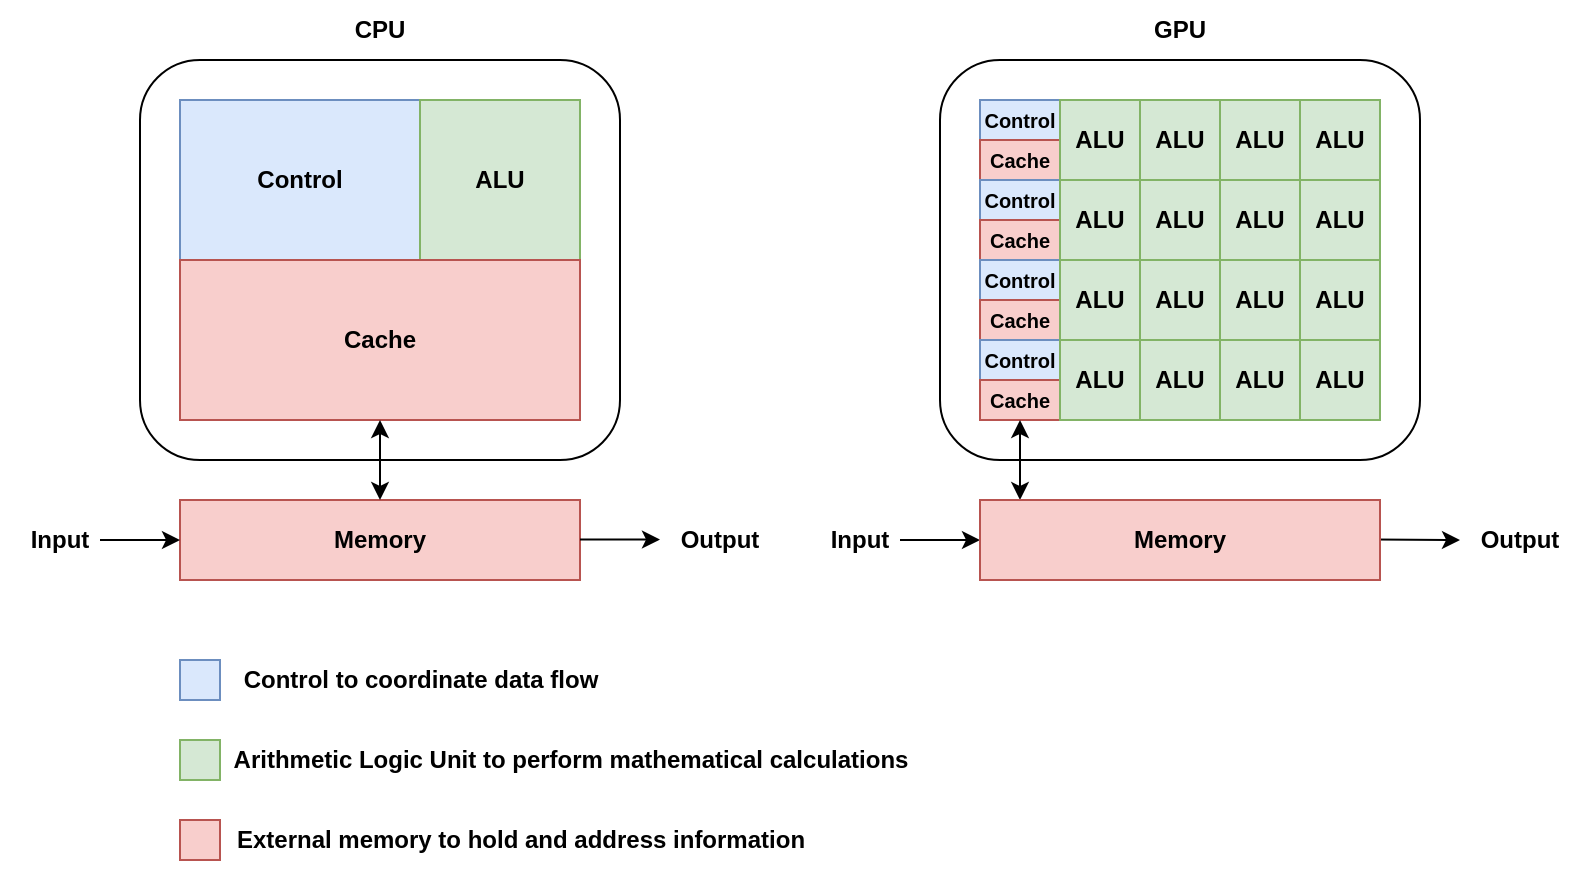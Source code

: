 <mxfile scale="1" border="0" version="24.8.6">
  <diagram name="Página-1" id="ilp7mHfwrO73dOF31KgT">
    <mxGraphModel dx="1393" dy="1970" grid="1" gridSize="10" guides="1" tooltips="1" connect="1" arrows="1" fold="1" page="1" pageScale="1" pageWidth="827" pageHeight="1169" math="0" shadow="0">
      <root>
        <mxCell id="0" />
        <mxCell id="1" parent="0" />
        <mxCell id="KaNqZSaCrleQxw4QFXzz-50" value="" style="rounded=1;whiteSpace=wrap;html=1;fillColor=none;" parent="1" vertex="1">
          <mxGeometry x="100" y="20" width="240" height="200" as="geometry" />
        </mxCell>
        <mxCell id="KaNqZSaCrleQxw4QFXzz-51" value="&lt;b&gt;Control&lt;/b&gt;" style="rounded=0;whiteSpace=wrap;html=1;fillColor=#dae8fc;strokeColor=#6c8ebf;" parent="1" vertex="1">
          <mxGeometry x="120" y="40" width="120" height="80" as="geometry" />
        </mxCell>
        <mxCell id="KaNqZSaCrleQxw4QFXzz-52" value="&lt;b&gt;ALU&lt;/b&gt;" style="rounded=0;whiteSpace=wrap;html=1;fillColor=#d5e8d4;strokeColor=#82b366;" parent="1" vertex="1">
          <mxGeometry x="240" y="40" width="80" height="80" as="geometry" />
        </mxCell>
        <mxCell id="KaNqZSaCrleQxw4QFXzz-53" value="&lt;b&gt;Cache&lt;/b&gt;" style="rounded=0;whiteSpace=wrap;html=1;fillColor=#f8cecc;strokeColor=#b85450;" parent="1" vertex="1">
          <mxGeometry x="120" y="120" width="200" height="80" as="geometry" />
        </mxCell>
        <mxCell id="KaNqZSaCrleQxw4QFXzz-54" value="&lt;b&gt;Memory&lt;/b&gt;" style="rounded=0;whiteSpace=wrap;html=1;fillColor=#f8cecc;strokeColor=#b85450;" parent="1" vertex="1">
          <mxGeometry x="120" y="240" width="200" height="40" as="geometry" />
        </mxCell>
        <mxCell id="KaNqZSaCrleQxw4QFXzz-55" value="" style="endArrow=classic;startArrow=classic;html=1;rounded=0;exitX=0.5;exitY=0;exitDx=0;exitDy=0;" parent="1" source="KaNqZSaCrleQxw4QFXzz-54" edge="1">
          <mxGeometry width="50" height="50" relative="1" as="geometry">
            <mxPoint x="170" y="250" as="sourcePoint" />
            <mxPoint x="220" y="200" as="targetPoint" />
          </mxGeometry>
        </mxCell>
        <mxCell id="KaNqZSaCrleQxw4QFXzz-56" value="" style="endArrow=classic;html=1;rounded=0;" parent="1" edge="1">
          <mxGeometry width="50" height="50" relative="1" as="geometry">
            <mxPoint x="80" y="260" as="sourcePoint" />
            <mxPoint x="120" y="260" as="targetPoint" />
          </mxGeometry>
        </mxCell>
        <mxCell id="KaNqZSaCrleQxw4QFXzz-57" value="" style="endArrow=classic;html=1;rounded=0;" parent="1" edge="1">
          <mxGeometry width="50" height="50" relative="1" as="geometry">
            <mxPoint x="320" y="259.76" as="sourcePoint" />
            <mxPoint x="360" y="259.76" as="targetPoint" />
          </mxGeometry>
        </mxCell>
        <mxCell id="KaNqZSaCrleQxw4QFXzz-58" value="&lt;b style=&quot;font-size: 10px;&quot;&gt;&lt;font style=&quot;font-size: 10px;&quot;&gt;Control&lt;/font&gt;&lt;/b&gt;" style="rounded=0;whiteSpace=wrap;html=1;fillColor=#dae8fc;strokeColor=#6c8ebf;fontSize=10;" parent="1" vertex="1">
          <mxGeometry x="520" y="40" width="40" height="20" as="geometry" />
        </mxCell>
        <mxCell id="KaNqZSaCrleQxw4QFXzz-59" value="&lt;b style=&quot;font-size: 10px;&quot;&gt;&lt;font style=&quot;font-size: 10px;&quot;&gt;Cache&lt;/font&gt;&lt;/b&gt;" style="rounded=0;whiteSpace=wrap;html=1;fillColor=#f8cecc;strokeColor=#b85450;fontSize=10;" parent="1" vertex="1">
          <mxGeometry x="520" y="60" width="40" height="20" as="geometry" />
        </mxCell>
        <mxCell id="KaNqZSaCrleQxw4QFXzz-60" value="&lt;b style=&quot;font-size: 10px;&quot;&gt;Control&lt;/b&gt;" style="rounded=0;whiteSpace=wrap;html=1;fillColor=#dae8fc;strokeColor=#6c8ebf;fontSize=10;" parent="1" vertex="1">
          <mxGeometry x="520" y="80" width="40" height="20" as="geometry" />
        </mxCell>
        <mxCell id="KaNqZSaCrleQxw4QFXzz-61" value="&lt;b style=&quot;font-size: 10px;&quot;&gt;Cache&lt;/b&gt;" style="rounded=0;whiteSpace=wrap;html=1;fillColor=#f8cecc;strokeColor=#b85450;fontSize=10;" parent="1" vertex="1">
          <mxGeometry x="520" y="100" width="40" height="20" as="geometry" />
        </mxCell>
        <mxCell id="KaNqZSaCrleQxw4QFXzz-62" value="&lt;b style=&quot;font-size: 10px;&quot;&gt;Control&lt;/b&gt;" style="rounded=0;whiteSpace=wrap;html=1;fillColor=#dae8fc;strokeColor=#6c8ebf;fontSize=10;" parent="1" vertex="1">
          <mxGeometry x="520" y="120" width="40" height="20" as="geometry" />
        </mxCell>
        <mxCell id="KaNqZSaCrleQxw4QFXzz-63" value="&lt;b style=&quot;font-size: 10px;&quot;&gt;Cache&lt;/b&gt;" style="rounded=0;whiteSpace=wrap;html=1;fillColor=#f8cecc;strokeColor=#b85450;fontSize=10;" parent="1" vertex="1">
          <mxGeometry x="520" y="140" width="40" height="20" as="geometry" />
        </mxCell>
        <mxCell id="KaNqZSaCrleQxw4QFXzz-64" value="&lt;b style=&quot;font-size: 10px;&quot;&gt;Control&lt;/b&gt;" style="rounded=0;whiteSpace=wrap;html=1;fillColor=#dae8fc;strokeColor=#6c8ebf;fontSize=10;" parent="1" vertex="1">
          <mxGeometry x="520" y="160" width="40" height="20" as="geometry" />
        </mxCell>
        <mxCell id="KaNqZSaCrleQxw4QFXzz-65" value="&lt;b style=&quot;font-size: 10px;&quot;&gt;Cache&lt;/b&gt;" style="rounded=0;whiteSpace=wrap;html=1;fillColor=#f8cecc;strokeColor=#b85450;fontSize=10;" parent="1" vertex="1">
          <mxGeometry x="520" y="180" width="40" height="20" as="geometry" />
        </mxCell>
        <mxCell id="KaNqZSaCrleQxw4QFXzz-66" value="" style="endArrow=classic;startArrow=classic;html=1;rounded=0;exitX=0.5;exitY=0;exitDx=0;exitDy=0;entryX=0.5;entryY=1;entryDx=0;entryDy=0;" parent="1" target="KaNqZSaCrleQxw4QFXzz-65" edge="1">
          <mxGeometry width="50" height="50" relative="1" as="geometry">
            <mxPoint x="540" y="240.0" as="sourcePoint" />
            <mxPoint x="620" y="200" as="targetPoint" />
          </mxGeometry>
        </mxCell>
        <mxCell id="KaNqZSaCrleQxw4QFXzz-67" value="" style="endArrow=classic;html=1;rounded=0;" parent="1" edge="1">
          <mxGeometry width="50" height="50" relative="1" as="geometry">
            <mxPoint x="480" y="260" as="sourcePoint" />
            <mxPoint x="520" y="260" as="targetPoint" />
          </mxGeometry>
        </mxCell>
        <mxCell id="KaNqZSaCrleQxw4QFXzz-68" value="" style="endArrow=classic;html=1;rounded=0;" parent="1" edge="1">
          <mxGeometry width="50" height="50" relative="1" as="geometry">
            <mxPoint x="700" y="259.66" as="sourcePoint" />
            <mxPoint x="760" y="260" as="targetPoint" />
          </mxGeometry>
        </mxCell>
        <mxCell id="KaNqZSaCrleQxw4QFXzz-69" value="&lt;b&gt;Memory&lt;/b&gt;" style="rounded=0;whiteSpace=wrap;html=1;fillColor=#f8cecc;strokeColor=#b85450;" parent="1" vertex="1">
          <mxGeometry x="520" y="240" width="200" height="40" as="geometry" />
        </mxCell>
        <mxCell id="KaNqZSaCrleQxw4QFXzz-70" value="&lt;b&gt;ALU&lt;/b&gt;" style="rounded=0;whiteSpace=wrap;html=1;fillColor=#d5e8d4;strokeColor=#82b366;" parent="1" vertex="1">
          <mxGeometry x="560" y="40" width="40" height="40" as="geometry" />
        </mxCell>
        <mxCell id="KaNqZSaCrleQxw4QFXzz-71" value="&lt;b&gt;ALU&lt;/b&gt;" style="rounded=0;whiteSpace=wrap;html=1;fillColor=#d5e8d4;strokeColor=#82b366;" parent="1" vertex="1">
          <mxGeometry x="560" y="80" width="40" height="40" as="geometry" />
        </mxCell>
        <mxCell id="KaNqZSaCrleQxw4QFXzz-72" value="&lt;b&gt;ALU&lt;/b&gt;" style="rounded=0;whiteSpace=wrap;html=1;fillColor=#d5e8d4;strokeColor=#82b366;" parent="1" vertex="1">
          <mxGeometry x="560" y="120" width="40" height="40" as="geometry" />
        </mxCell>
        <mxCell id="KaNqZSaCrleQxw4QFXzz-73" value="&lt;b&gt;ALU&lt;/b&gt;" style="rounded=0;whiteSpace=wrap;html=1;fillColor=#d5e8d4;strokeColor=#82b366;" parent="1" vertex="1">
          <mxGeometry x="560" y="160" width="40" height="40" as="geometry" />
        </mxCell>
        <mxCell id="KaNqZSaCrleQxw4QFXzz-74" value="&lt;b&gt;CPU&lt;/b&gt;" style="text;html=1;align=center;verticalAlign=middle;whiteSpace=wrap;rounded=0;" parent="1" vertex="1">
          <mxGeometry x="190" y="-10" width="60" height="30" as="geometry" />
        </mxCell>
        <mxCell id="KaNqZSaCrleQxw4QFXzz-75" value="&lt;b&gt;GPU&lt;/b&gt;" style="text;html=1;align=center;verticalAlign=middle;whiteSpace=wrap;rounded=0;" parent="1" vertex="1">
          <mxGeometry x="590" y="-10" width="60" height="30" as="geometry" />
        </mxCell>
        <mxCell id="KaNqZSaCrleQxw4QFXzz-76" value="&lt;b&gt;Input&lt;/b&gt;" style="text;html=1;align=center;verticalAlign=middle;whiteSpace=wrap;rounded=0;" parent="1" vertex="1">
          <mxGeometry x="30" y="245" width="60" height="30" as="geometry" />
        </mxCell>
        <mxCell id="KaNqZSaCrleQxw4QFXzz-77" value="&lt;b&gt;Output&lt;/b&gt;" style="text;html=1;align=center;verticalAlign=middle;whiteSpace=wrap;rounded=0;" parent="1" vertex="1">
          <mxGeometry x="360" y="245" width="60" height="30" as="geometry" />
        </mxCell>
        <mxCell id="KaNqZSaCrleQxw4QFXzz-78" value="&lt;b&gt;Input&lt;/b&gt;" style="text;html=1;align=center;verticalAlign=middle;whiteSpace=wrap;rounded=0;" parent="1" vertex="1">
          <mxGeometry x="430" y="245" width="60" height="30" as="geometry" />
        </mxCell>
        <mxCell id="KaNqZSaCrleQxw4QFXzz-79" value="&lt;b&gt;Output&lt;/b&gt;" style="text;html=1;align=center;verticalAlign=middle;whiteSpace=wrap;rounded=0;" parent="1" vertex="1">
          <mxGeometry x="760" y="245" width="60" height="30" as="geometry" />
        </mxCell>
        <mxCell id="KaNqZSaCrleQxw4QFXzz-80" value="&lt;b&gt;ALU&lt;/b&gt;" style="rounded=0;whiteSpace=wrap;html=1;fillColor=#d5e8d4;strokeColor=#82b366;" parent="1" vertex="1">
          <mxGeometry x="600" y="40" width="40" height="40" as="geometry" />
        </mxCell>
        <mxCell id="KaNqZSaCrleQxw4QFXzz-81" value="&lt;b&gt;ALU&lt;/b&gt;" style="rounded=0;whiteSpace=wrap;html=1;fillColor=#d5e8d4;strokeColor=#82b366;" parent="1" vertex="1">
          <mxGeometry x="640" y="40" width="40" height="40" as="geometry" />
        </mxCell>
        <mxCell id="KaNqZSaCrleQxw4QFXzz-82" value="&lt;b&gt;ALU&lt;/b&gt;" style="rounded=0;whiteSpace=wrap;html=1;fillColor=#d5e8d4;strokeColor=#82b366;" parent="1" vertex="1">
          <mxGeometry x="680" y="40" width="40" height="40" as="geometry" />
        </mxCell>
        <mxCell id="KaNqZSaCrleQxw4QFXzz-83" value="&lt;b&gt;ALU&lt;/b&gt;" style="rounded=0;whiteSpace=wrap;html=1;fillColor=#d5e8d4;strokeColor=#82b366;" parent="1" vertex="1">
          <mxGeometry x="600" y="80" width="40" height="40" as="geometry" />
        </mxCell>
        <mxCell id="KaNqZSaCrleQxw4QFXzz-84" value="&lt;b&gt;ALU&lt;/b&gt;" style="rounded=0;whiteSpace=wrap;html=1;fillColor=#d5e8d4;strokeColor=#82b366;" parent="1" vertex="1">
          <mxGeometry x="640" y="80" width="40" height="40" as="geometry" />
        </mxCell>
        <mxCell id="KaNqZSaCrleQxw4QFXzz-85" value="&lt;b&gt;ALU&lt;/b&gt;" style="rounded=0;whiteSpace=wrap;html=1;fillColor=#d5e8d4;strokeColor=#82b366;" parent="1" vertex="1">
          <mxGeometry x="680" y="80" width="40" height="40" as="geometry" />
        </mxCell>
        <mxCell id="KaNqZSaCrleQxw4QFXzz-86" value="&lt;b&gt;ALU&lt;/b&gt;" style="rounded=0;whiteSpace=wrap;html=1;fillColor=#d5e8d4;strokeColor=#82b366;" parent="1" vertex="1">
          <mxGeometry x="600" y="120" width="40" height="40" as="geometry" />
        </mxCell>
        <mxCell id="KaNqZSaCrleQxw4QFXzz-87" value="&lt;b&gt;ALU&lt;/b&gt;" style="rounded=0;whiteSpace=wrap;html=1;fillColor=#d5e8d4;strokeColor=#82b366;" parent="1" vertex="1">
          <mxGeometry x="600" y="160" width="40" height="40" as="geometry" />
        </mxCell>
        <mxCell id="KaNqZSaCrleQxw4QFXzz-88" value="&lt;b&gt;ALU&lt;/b&gt;" style="rounded=0;whiteSpace=wrap;html=1;fillColor=#d5e8d4;strokeColor=#82b366;" parent="1" vertex="1">
          <mxGeometry x="640" y="120" width="40" height="40" as="geometry" />
        </mxCell>
        <mxCell id="KaNqZSaCrleQxw4QFXzz-89" value="&lt;b&gt;ALU&lt;/b&gt;" style="rounded=0;whiteSpace=wrap;html=1;fillColor=#d5e8d4;strokeColor=#82b366;" parent="1" vertex="1">
          <mxGeometry x="680" y="120" width="40" height="40" as="geometry" />
        </mxCell>
        <mxCell id="KaNqZSaCrleQxw4QFXzz-90" value="&lt;b&gt;ALU&lt;/b&gt;" style="rounded=0;whiteSpace=wrap;html=1;fillColor=#d5e8d4;strokeColor=#82b366;" parent="1" vertex="1">
          <mxGeometry x="640" y="160" width="40" height="40" as="geometry" />
        </mxCell>
        <mxCell id="KaNqZSaCrleQxw4QFXzz-91" value="&lt;b&gt;ALU&lt;/b&gt;" style="rounded=0;whiteSpace=wrap;html=1;fillColor=#d5e8d4;strokeColor=#82b366;" parent="1" vertex="1">
          <mxGeometry x="680" y="160" width="40" height="40" as="geometry" />
        </mxCell>
        <mxCell id="KaNqZSaCrleQxw4QFXzz-92" value="" style="rounded=0;whiteSpace=wrap;html=1;fillColor=#dae8fc;strokeColor=#6c8ebf;" parent="1" vertex="1">
          <mxGeometry x="120" y="320" width="20" height="20" as="geometry" />
        </mxCell>
        <mxCell id="KaNqZSaCrleQxw4QFXzz-93" value="" style="rounded=0;whiteSpace=wrap;html=1;fillColor=#d5e8d4;strokeColor=#82b366;" parent="1" vertex="1">
          <mxGeometry x="120" y="360" width="20" height="20" as="geometry" />
        </mxCell>
        <mxCell id="KaNqZSaCrleQxw4QFXzz-94" value="" style="rounded=0;whiteSpace=wrap;html=1;fillColor=#f8cecc;strokeColor=#b85450;" parent="1" vertex="1">
          <mxGeometry x="120" y="400" width="20" height="20" as="geometry" />
        </mxCell>
        <mxCell id="KaNqZSaCrleQxw4QFXzz-95" value="&lt;b&gt;Control to coordinate data flow&lt;/b&gt;" style="text;html=1;align=center;verticalAlign=middle;resizable=0;points=[];autosize=1;strokeColor=none;fillColor=none;" parent="1" vertex="1">
          <mxGeometry x="140" y="315" width="200" height="30" as="geometry" />
        </mxCell>
        <mxCell id="KaNqZSaCrleQxw4QFXzz-96" value="&lt;b&gt;Arithmetic Logic Unit to perform mathematical calculations&lt;/b&gt;" style="text;html=1;align=center;verticalAlign=middle;resizable=0;points=[];autosize=1;strokeColor=none;fillColor=none;" parent="1" vertex="1">
          <mxGeometry x="135" y="355" width="360" height="30" as="geometry" />
        </mxCell>
        <mxCell id="KaNqZSaCrleQxw4QFXzz-97" value="&lt;b&gt;External memory to hold and address information&lt;/b&gt;" style="text;html=1;align=center;verticalAlign=middle;resizable=0;points=[];autosize=1;strokeColor=none;fillColor=none;" parent="1" vertex="1">
          <mxGeometry x="135" y="395" width="310" height="30" as="geometry" />
        </mxCell>
        <mxCell id="KaNqZSaCrleQxw4QFXzz-98" value="" style="rounded=1;whiteSpace=wrap;html=1;fillColor=none;" parent="1" vertex="1">
          <mxGeometry x="500" y="20" width="240" height="200" as="geometry" />
        </mxCell>
      </root>
    </mxGraphModel>
  </diagram>
</mxfile>
